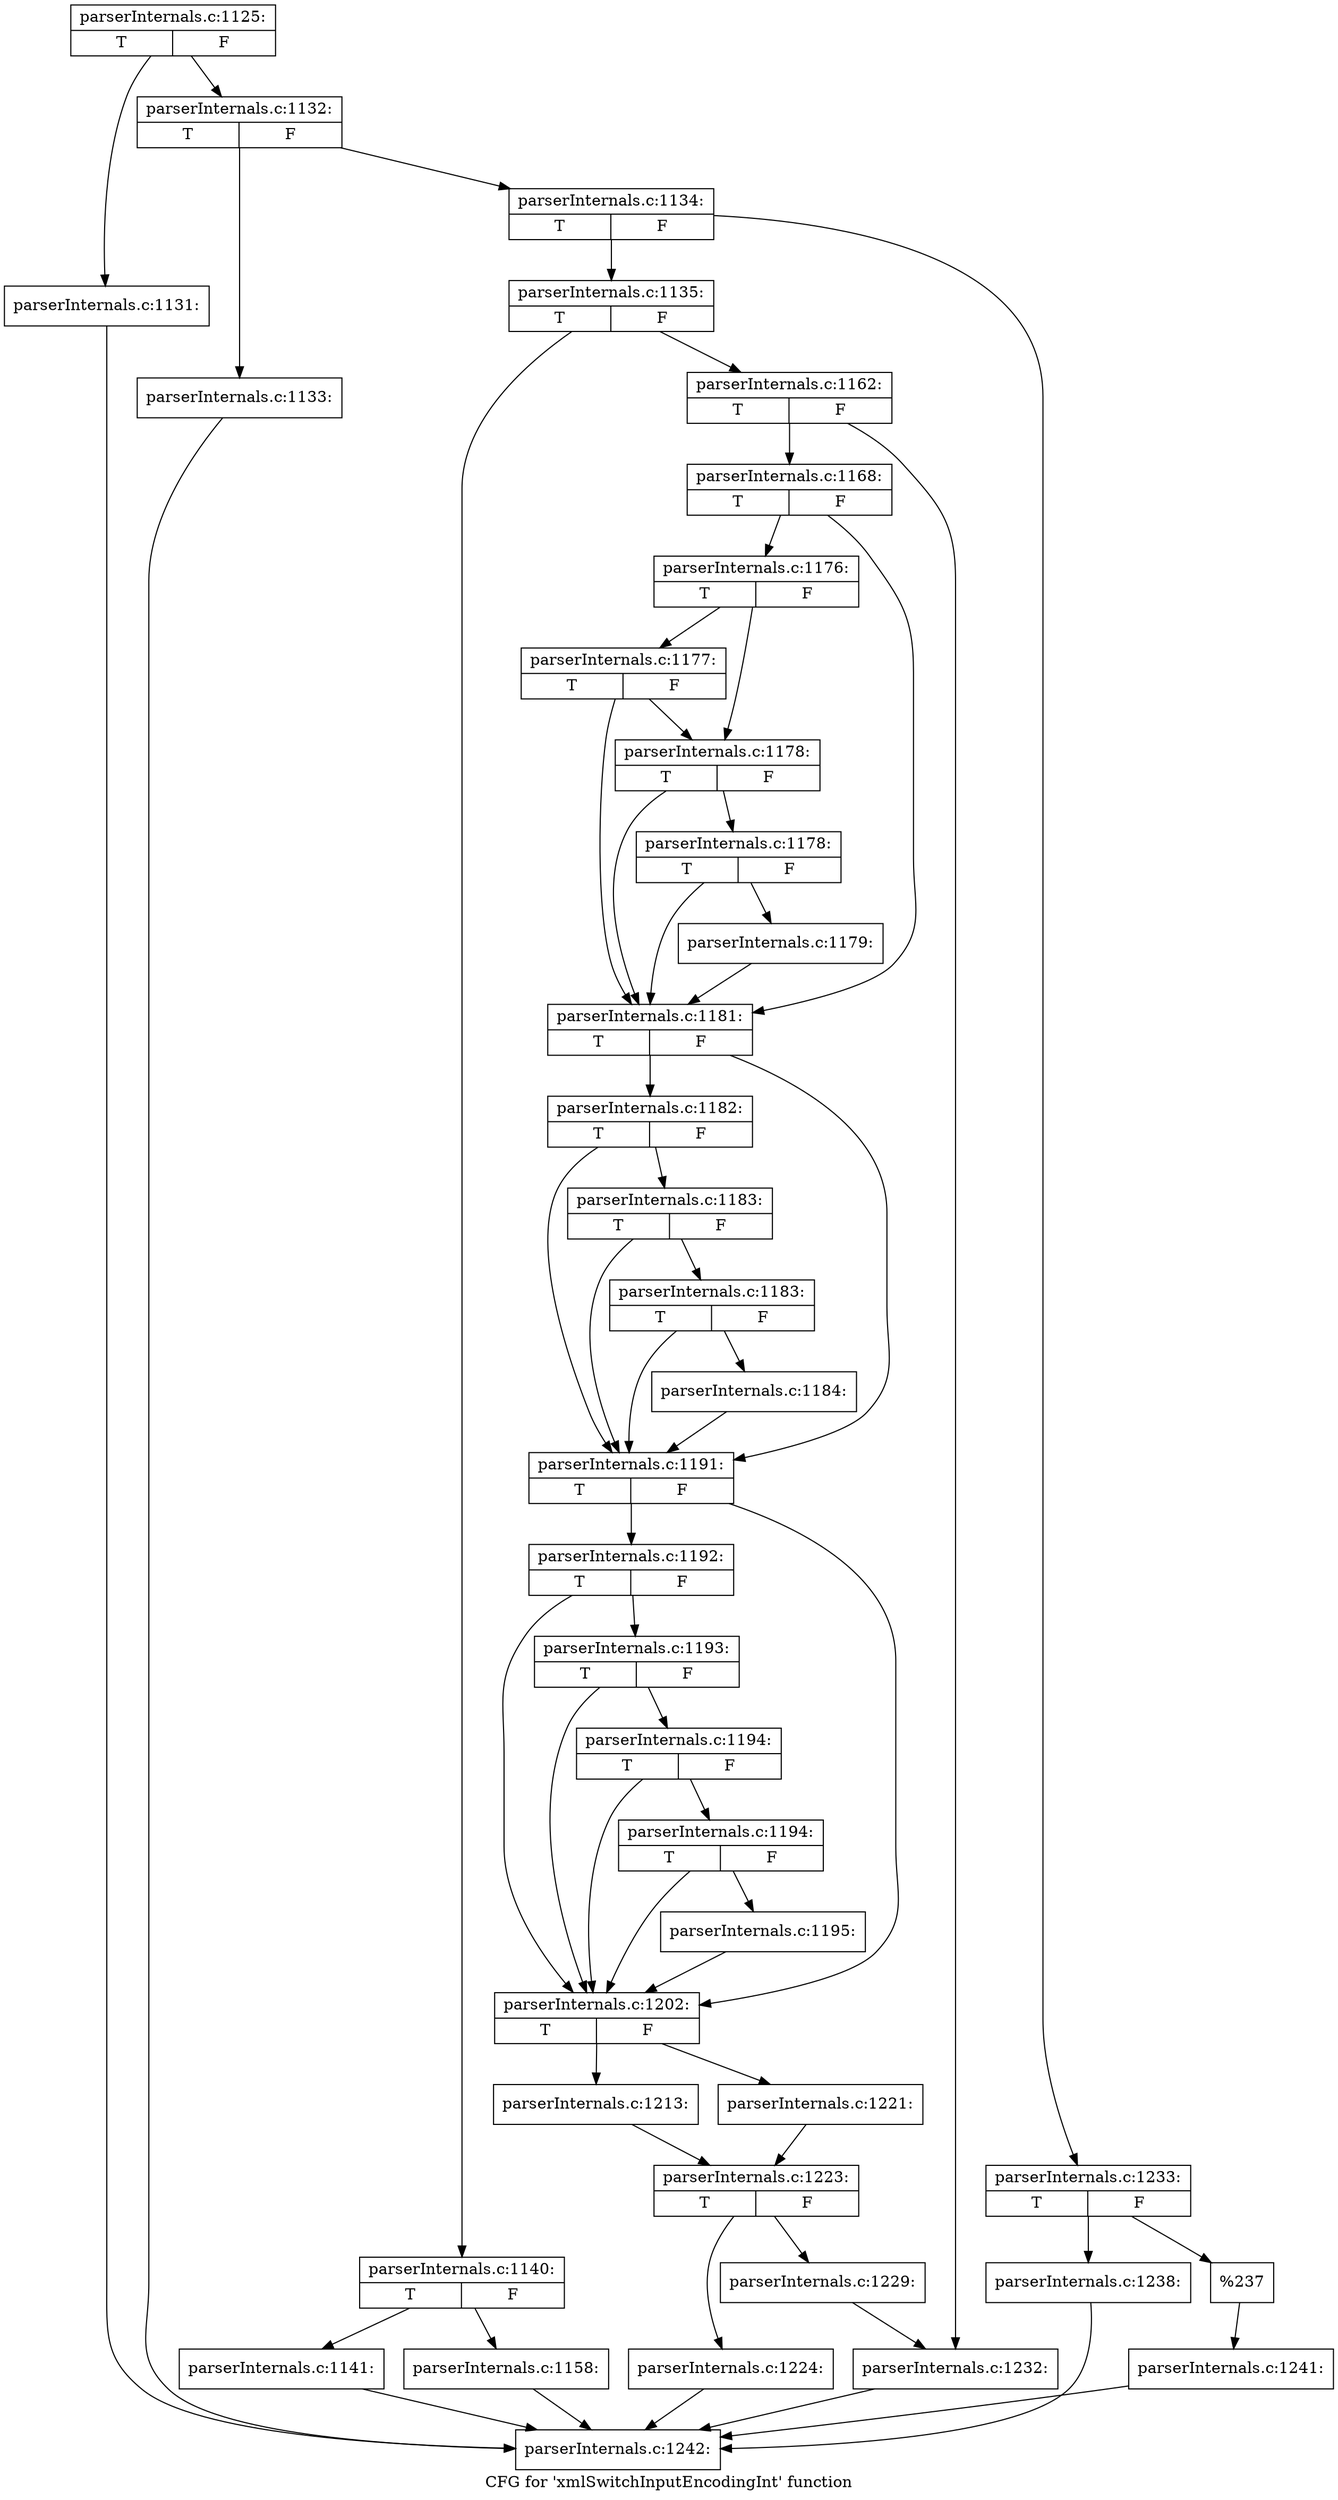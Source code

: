 digraph "CFG for 'xmlSwitchInputEncodingInt' function" {
	label="CFG for 'xmlSwitchInputEncodingInt' function";

	Node0x4fbf0e0 [shape=record,label="{parserInternals.c:1125:|{<s0>T|<s1>F}}"];
	Node0x4fbf0e0 -> Node0x4fc3400;
	Node0x4fbf0e0 -> Node0x4fc3450;
	Node0x4fc3400 [shape=record,label="{parserInternals.c:1131:}"];
	Node0x4fc3400 -> Node0x4fc23a0;
	Node0x4fc3450 [shape=record,label="{parserInternals.c:1132:|{<s0>T|<s1>F}}"];
	Node0x4fc3450 -> Node0x4fc3910;
	Node0x4fc3450 -> Node0x4fc3960;
	Node0x4fc3910 [shape=record,label="{parserInternals.c:1133:}"];
	Node0x4fc3910 -> Node0x4fc23a0;
	Node0x4fc3960 [shape=record,label="{parserInternals.c:1134:|{<s0>T|<s1>F}}"];
	Node0x4fc3960 -> Node0x4fc3e20;
	Node0x4fc3960 -> Node0x4fc3ec0;
	Node0x4fc3e20 [shape=record,label="{parserInternals.c:1135:|{<s0>T|<s1>F}}"];
	Node0x4fc3e20 -> Node0x4fc43b0;
	Node0x4fc3e20 -> Node0x4fc4400;
	Node0x4fc43b0 [shape=record,label="{parserInternals.c:1140:|{<s0>T|<s1>F}}"];
	Node0x4fc43b0 -> Node0x4fc49c0;
	Node0x4fc43b0 -> Node0x4fc4a10;
	Node0x4fc49c0 [shape=record,label="{parserInternals.c:1141:}"];
	Node0x4fc49c0 -> Node0x4fc23a0;
	Node0x4fc4a10 [shape=record,label="{parserInternals.c:1158:}"];
	Node0x4fc4a10 -> Node0x4fc23a0;
	Node0x4fc4400 [shape=record,label="{parserInternals.c:1162:|{<s0>T|<s1>F}}"];
	Node0x4fc4400 -> Node0x4fc5910;
	Node0x4fc4400 -> Node0x4fc6520;
	Node0x4fc5910 [shape=record,label="{parserInternals.c:1168:|{<s0>T|<s1>F}}"];
	Node0x4fc5910 -> Node0x4fc74a0;
	Node0x4fc5910 -> Node0x4fc73b0;
	Node0x4fc74a0 [shape=record,label="{parserInternals.c:1176:|{<s0>T|<s1>F}}"];
	Node0x4fc74a0 -> Node0x4fc77f0;
	Node0x4fc74a0 -> Node0x4fc7450;
	Node0x4fc77f0 [shape=record,label="{parserInternals.c:1177:|{<s0>T|<s1>F}}"];
	Node0x4fc77f0 -> Node0x4fc73b0;
	Node0x4fc77f0 -> Node0x4fc7450;
	Node0x4fc7450 [shape=record,label="{parserInternals.c:1178:|{<s0>T|<s1>F}}"];
	Node0x4fc7450 -> Node0x4fc7400;
	Node0x4fc7450 -> Node0x4fc73b0;
	Node0x4fc7400 [shape=record,label="{parserInternals.c:1178:|{<s0>T|<s1>F}}"];
	Node0x4fc7400 -> Node0x4fc7360;
	Node0x4fc7400 -> Node0x4fc73b0;
	Node0x4fc7360 [shape=record,label="{parserInternals.c:1179:}"];
	Node0x4fc7360 -> Node0x4fc73b0;
	Node0x4fc73b0 [shape=record,label="{parserInternals.c:1181:|{<s0>T|<s1>F}}"];
	Node0x4fc73b0 -> Node0x4fc94b0;
	Node0x4fc73b0 -> Node0x4fc54b0;
	Node0x4fc94b0 [shape=record,label="{parserInternals.c:1182:|{<s0>T|<s1>F}}"];
	Node0x4fc94b0 -> Node0x4fc54b0;
	Node0x4fc94b0 -> Node0x4fc7f40;
	Node0x4fc7f40 [shape=record,label="{parserInternals.c:1183:|{<s0>T|<s1>F}}"];
	Node0x4fc7f40 -> Node0x4fc5350;
	Node0x4fc7f40 -> Node0x4fc54b0;
	Node0x4fc5350 [shape=record,label="{parserInternals.c:1183:|{<s0>T|<s1>F}}"];
	Node0x4fc5350 -> Node0x4fc7c10;
	Node0x4fc5350 -> Node0x4fc54b0;
	Node0x4fc7c10 [shape=record,label="{parserInternals.c:1184:}"];
	Node0x4fc7c10 -> Node0x4fc54b0;
	Node0x4fc54b0 [shape=record,label="{parserInternals.c:1191:|{<s0>T|<s1>F}}"];
	Node0x4fc54b0 -> Node0x4fcadc0;
	Node0x4fc54b0 -> Node0x4fcabf0;
	Node0x4fcadc0 [shape=record,label="{parserInternals.c:1192:|{<s0>T|<s1>F}}"];
	Node0x4fcadc0 -> Node0x4fcabf0;
	Node0x4fcadc0 -> Node0x4fcad40;
	Node0x4fcad40 [shape=record,label="{parserInternals.c:1193:|{<s0>T|<s1>F}}"];
	Node0x4fcad40 -> Node0x4fcacc0;
	Node0x4fcad40 -> Node0x4fcabf0;
	Node0x4fcacc0 [shape=record,label="{parserInternals.c:1194:|{<s0>T|<s1>F}}"];
	Node0x4fcacc0 -> Node0x4fcac40;
	Node0x4fcacc0 -> Node0x4fcabf0;
	Node0x4fcac40 [shape=record,label="{parserInternals.c:1194:|{<s0>T|<s1>F}}"];
	Node0x4fcac40 -> Node0x4fcaba0;
	Node0x4fcac40 -> Node0x4fcabf0;
	Node0x4fcaba0 [shape=record,label="{parserInternals.c:1195:}"];
	Node0x4fcaba0 -> Node0x4fcabf0;
	Node0x4fcabf0 [shape=record,label="{parserInternals.c:1202:|{<s0>T|<s1>F}}"];
	Node0x4fcabf0 -> Node0x4f2f130;
	Node0x4fcabf0 -> Node0x4fcf560;
	Node0x4f2f130 [shape=record,label="{parserInternals.c:1213:}"];
	Node0x4f2f130 -> Node0x4fcebe0;
	Node0x4fcf560 [shape=record,label="{parserInternals.c:1221:}"];
	Node0x4fcf560 -> Node0x4fcebe0;
	Node0x4fcebe0 [shape=record,label="{parserInternals.c:1223:|{<s0>T|<s1>F}}"];
	Node0x4fcebe0 -> Node0x4f33ba0;
	Node0x4fcebe0 -> Node0x4fd04d0;
	Node0x4f33ba0 [shape=record,label="{parserInternals.c:1224:}"];
	Node0x4f33ba0 -> Node0x4fc23a0;
	Node0x4fd04d0 [shape=record,label="{parserInternals.c:1229:}"];
	Node0x4fd04d0 -> Node0x4fc6520;
	Node0x4fc6520 [shape=record,label="{parserInternals.c:1232:}"];
	Node0x4fc6520 -> Node0x4fc23a0;
	Node0x4fc3ec0 [shape=record,label="{parserInternals.c:1233:|{<s0>T|<s1>F}}"];
	Node0x4fc3ec0 -> Node0x4fd2350;
	Node0x4fc3ec0 -> Node0x4fd23a0;
	Node0x4fd2350 [shape=record,label="{parserInternals.c:1238:}"];
	Node0x4fd2350 -> Node0x4fc23a0;
	Node0x4fd23a0 [shape=record,label="{%237}"];
	Node0x4fd23a0 -> Node0x4fc3e70;
	Node0x4fc3e70 [shape=record,label="{parserInternals.c:1241:}"];
	Node0x4fc3e70 -> Node0x4fc23a0;
	Node0x4fc23a0 [shape=record,label="{parserInternals.c:1242:}"];
}
